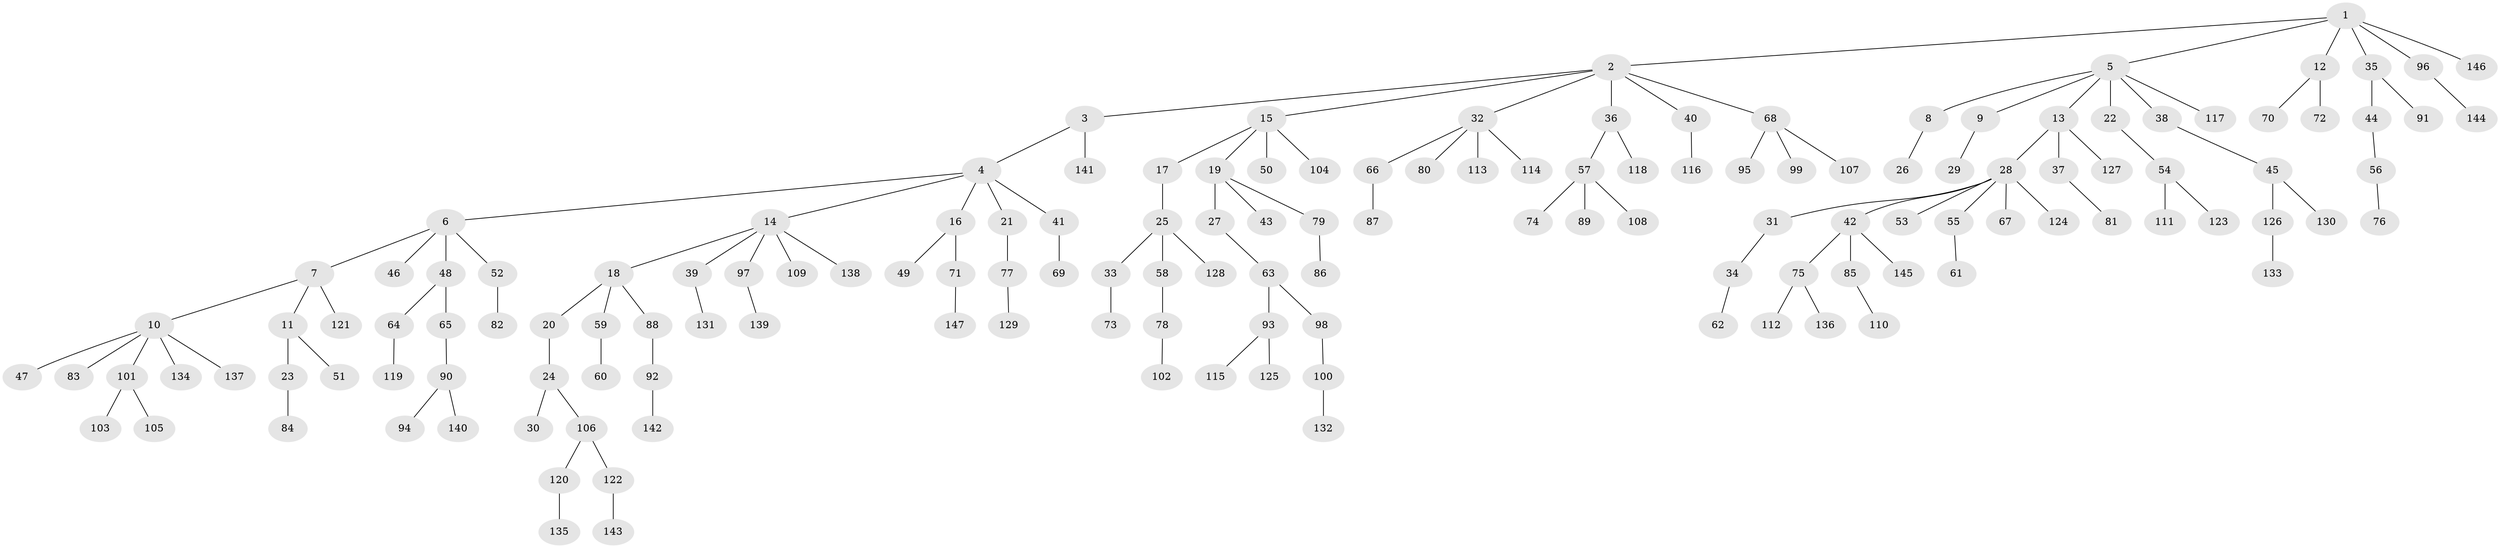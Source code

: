 // coarse degree distribution, {6: 0.039603960396039604, 8: 0.009900990099009901, 7: 0.009900990099009901, 5: 0.019801980198019802, 3: 0.10891089108910891, 1: 0.5544554455445545, 2: 0.2079207920792079, 4: 0.04950495049504951}
// Generated by graph-tools (version 1.1) at 2025/24/03/03/25 07:24:06]
// undirected, 147 vertices, 146 edges
graph export_dot {
graph [start="1"]
  node [color=gray90,style=filled];
  1;
  2;
  3;
  4;
  5;
  6;
  7;
  8;
  9;
  10;
  11;
  12;
  13;
  14;
  15;
  16;
  17;
  18;
  19;
  20;
  21;
  22;
  23;
  24;
  25;
  26;
  27;
  28;
  29;
  30;
  31;
  32;
  33;
  34;
  35;
  36;
  37;
  38;
  39;
  40;
  41;
  42;
  43;
  44;
  45;
  46;
  47;
  48;
  49;
  50;
  51;
  52;
  53;
  54;
  55;
  56;
  57;
  58;
  59;
  60;
  61;
  62;
  63;
  64;
  65;
  66;
  67;
  68;
  69;
  70;
  71;
  72;
  73;
  74;
  75;
  76;
  77;
  78;
  79;
  80;
  81;
  82;
  83;
  84;
  85;
  86;
  87;
  88;
  89;
  90;
  91;
  92;
  93;
  94;
  95;
  96;
  97;
  98;
  99;
  100;
  101;
  102;
  103;
  104;
  105;
  106;
  107;
  108;
  109;
  110;
  111;
  112;
  113;
  114;
  115;
  116;
  117;
  118;
  119;
  120;
  121;
  122;
  123;
  124;
  125;
  126;
  127;
  128;
  129;
  130;
  131;
  132;
  133;
  134;
  135;
  136;
  137;
  138;
  139;
  140;
  141;
  142;
  143;
  144;
  145;
  146;
  147;
  1 -- 2;
  1 -- 5;
  1 -- 12;
  1 -- 35;
  1 -- 96;
  1 -- 146;
  2 -- 3;
  2 -- 15;
  2 -- 32;
  2 -- 36;
  2 -- 40;
  2 -- 68;
  3 -- 4;
  3 -- 141;
  4 -- 6;
  4 -- 14;
  4 -- 16;
  4 -- 21;
  4 -- 41;
  5 -- 8;
  5 -- 9;
  5 -- 13;
  5 -- 22;
  5 -- 38;
  5 -- 117;
  6 -- 7;
  6 -- 46;
  6 -- 48;
  6 -- 52;
  7 -- 10;
  7 -- 11;
  7 -- 121;
  8 -- 26;
  9 -- 29;
  10 -- 47;
  10 -- 83;
  10 -- 101;
  10 -- 134;
  10 -- 137;
  11 -- 23;
  11 -- 51;
  12 -- 70;
  12 -- 72;
  13 -- 28;
  13 -- 37;
  13 -- 127;
  14 -- 18;
  14 -- 39;
  14 -- 97;
  14 -- 109;
  14 -- 138;
  15 -- 17;
  15 -- 19;
  15 -- 50;
  15 -- 104;
  16 -- 49;
  16 -- 71;
  17 -- 25;
  18 -- 20;
  18 -- 59;
  18 -- 88;
  19 -- 27;
  19 -- 43;
  19 -- 79;
  20 -- 24;
  21 -- 77;
  22 -- 54;
  23 -- 84;
  24 -- 30;
  24 -- 106;
  25 -- 33;
  25 -- 58;
  25 -- 128;
  27 -- 63;
  28 -- 31;
  28 -- 42;
  28 -- 53;
  28 -- 55;
  28 -- 67;
  28 -- 124;
  31 -- 34;
  32 -- 66;
  32 -- 80;
  32 -- 113;
  32 -- 114;
  33 -- 73;
  34 -- 62;
  35 -- 44;
  35 -- 91;
  36 -- 57;
  36 -- 118;
  37 -- 81;
  38 -- 45;
  39 -- 131;
  40 -- 116;
  41 -- 69;
  42 -- 75;
  42 -- 85;
  42 -- 145;
  44 -- 56;
  45 -- 126;
  45 -- 130;
  48 -- 64;
  48 -- 65;
  52 -- 82;
  54 -- 111;
  54 -- 123;
  55 -- 61;
  56 -- 76;
  57 -- 74;
  57 -- 89;
  57 -- 108;
  58 -- 78;
  59 -- 60;
  63 -- 93;
  63 -- 98;
  64 -- 119;
  65 -- 90;
  66 -- 87;
  68 -- 95;
  68 -- 99;
  68 -- 107;
  71 -- 147;
  75 -- 112;
  75 -- 136;
  77 -- 129;
  78 -- 102;
  79 -- 86;
  85 -- 110;
  88 -- 92;
  90 -- 94;
  90 -- 140;
  92 -- 142;
  93 -- 115;
  93 -- 125;
  96 -- 144;
  97 -- 139;
  98 -- 100;
  100 -- 132;
  101 -- 103;
  101 -- 105;
  106 -- 120;
  106 -- 122;
  120 -- 135;
  122 -- 143;
  126 -- 133;
}
